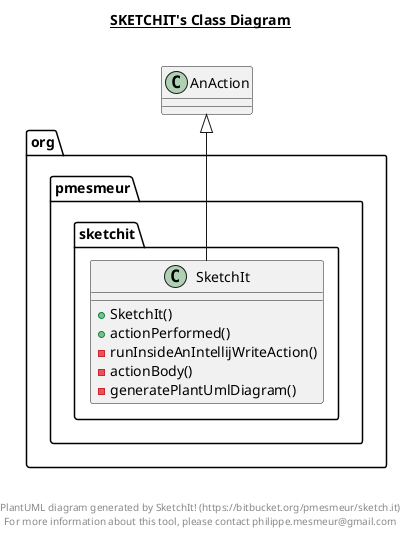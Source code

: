 @startuml

title __SKETCHIT's Class Diagram__\n

  package org.pmesmeur.sketchit {
    class SketchIt {
        + SketchIt()
        + actionPerformed()
        - runInsideAnIntellijWriteAction()
        - actionBody()
        - generatePlantUmlDiagram()
    }
  }
  

  SketchIt -up-|> AnAction


right footer


PlantUML diagram generated by SketchIt! (https://bitbucket.org/pmesmeur/sketch.it)
For more information about this tool, please contact philippe.mesmeur@gmail.com
endfooter

@enduml

